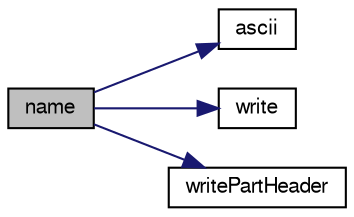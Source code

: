 digraph "name"
{
  bgcolor="transparent";
  edge [fontname="FreeSans",fontsize="10",labelfontname="FreeSans",labelfontsize="10"];
  node [fontname="FreeSans",fontsize="10",shape=record];
  rankdir="LR";
  Node4 [label="name",height=0.2,width=0.4,color="black", fillcolor="grey75", style="filled", fontcolor="black"];
  Node4 -> Node5 [color="midnightblue",fontsize="10",style="solid",fontname="FreeSans"];
  Node5 [label="ascii",height=0.2,width=0.4,color="black",URL="$a31698.html#a717a6829581c0d04142250efd03ce4bd"];
  Node4 -> Node6 [color="midnightblue",fontsize="10",style="solid",fontname="FreeSans"];
  Node6 [label="write",height=0.2,width=0.4,color="black",URL="$a31698.html#aa63372250d47b6e15c5fdfb88c94a2be"];
  Node4 -> Node7 [color="midnightblue",fontsize="10",style="solid",fontname="FreeSans"];
  Node7 [label="writePartHeader",height=0.2,width=0.4,color="black",URL="$a31698.html#a8ca75751c1c4553615d918b3d53afe93"];
}
